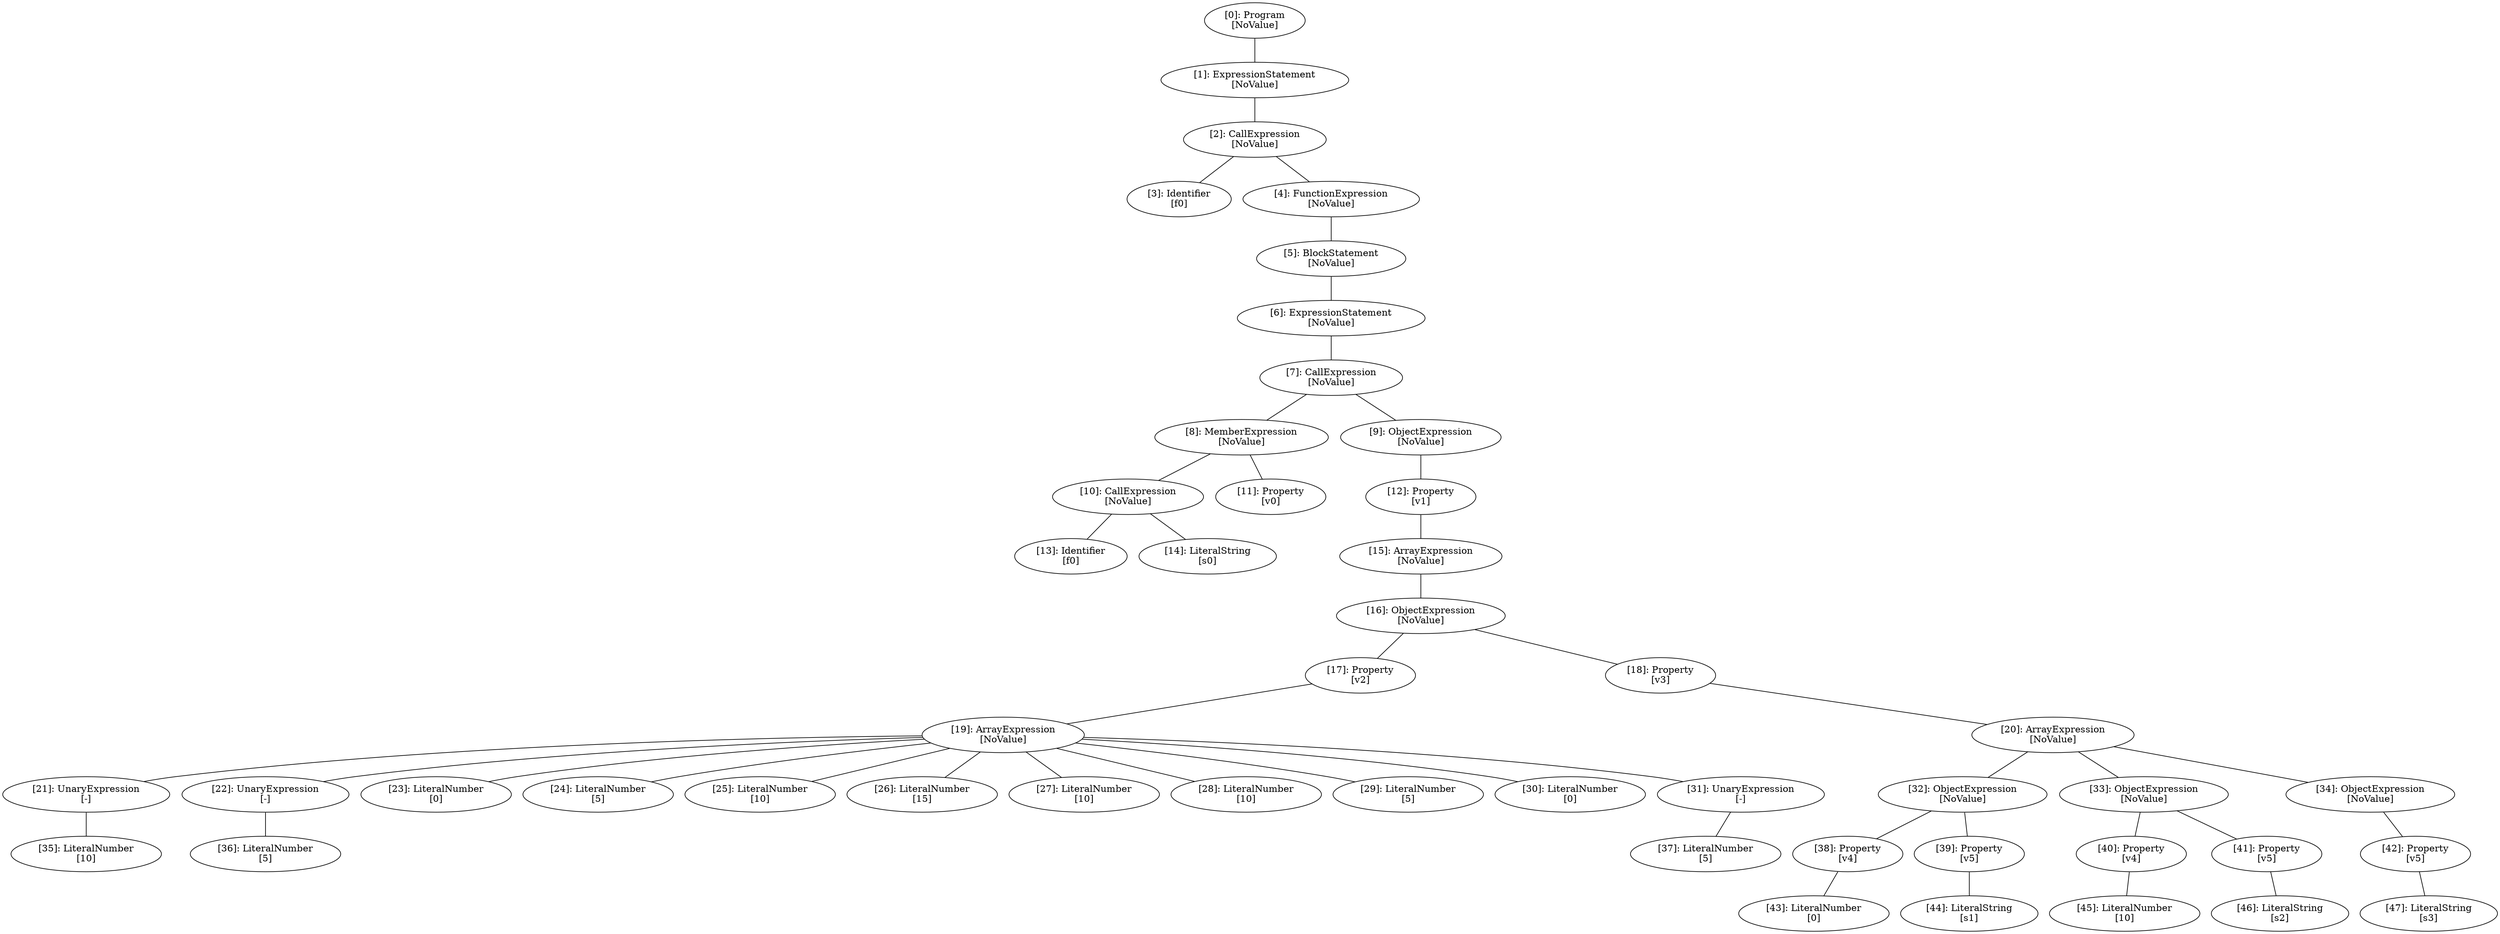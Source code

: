 // Result
graph {
	0 [label="[0]: Program
[NoValue]"]
	1 [label="[1]: ExpressionStatement
[NoValue]"]
	2 [label="[2]: CallExpression
[NoValue]"]
	3 [label="[3]: Identifier
[f0]"]
	4 [label="[4]: FunctionExpression
[NoValue]"]
	5 [label="[5]: BlockStatement
[NoValue]"]
	6 [label="[6]: ExpressionStatement
[NoValue]"]
	7 [label="[7]: CallExpression
[NoValue]"]
	8 [label="[8]: MemberExpression
[NoValue]"]
	9 [label="[9]: ObjectExpression
[NoValue]"]
	10 [label="[10]: CallExpression
[NoValue]"]
	11 [label="[11]: Property
[v0]"]
	12 [label="[12]: Property
[v1]"]
	13 [label="[13]: Identifier
[f0]"]
	14 [label="[14]: LiteralString
[s0]"]
	15 [label="[15]: ArrayExpression
[NoValue]"]
	16 [label="[16]: ObjectExpression
[NoValue]"]
	17 [label="[17]: Property
[v2]"]
	18 [label="[18]: Property
[v3]"]
	19 [label="[19]: ArrayExpression
[NoValue]"]
	20 [label="[20]: ArrayExpression
[NoValue]"]
	21 [label="[21]: UnaryExpression
[-]"]
	22 [label="[22]: UnaryExpression
[-]"]
	23 [label="[23]: LiteralNumber
[0]"]
	24 [label="[24]: LiteralNumber
[5]"]
	25 [label="[25]: LiteralNumber
[10]"]
	26 [label="[26]: LiteralNumber
[15]"]
	27 [label="[27]: LiteralNumber
[10]"]
	28 [label="[28]: LiteralNumber
[10]"]
	29 [label="[29]: LiteralNumber
[5]"]
	30 [label="[30]: LiteralNumber
[0]"]
	31 [label="[31]: UnaryExpression
[-]"]
	32 [label="[32]: ObjectExpression
[NoValue]"]
	33 [label="[33]: ObjectExpression
[NoValue]"]
	34 [label="[34]: ObjectExpression
[NoValue]"]
	35 [label="[35]: LiteralNumber
[10]"]
	36 [label="[36]: LiteralNumber
[5]"]
	37 [label="[37]: LiteralNumber
[5]"]
	38 [label="[38]: Property
[v4]"]
	39 [label="[39]: Property
[v5]"]
	40 [label="[40]: Property
[v4]"]
	41 [label="[41]: Property
[v5]"]
	42 [label="[42]: Property
[v5]"]
	43 [label="[43]: LiteralNumber
[0]"]
	44 [label="[44]: LiteralString
[s1]"]
	45 [label="[45]: LiteralNumber
[10]"]
	46 [label="[46]: LiteralString
[s2]"]
	47 [label="[47]: LiteralString
[s3]"]
	0 -- 1
	1 -- 2
	2 -- 3
	2 -- 4
	4 -- 5
	5 -- 6
	6 -- 7
	7 -- 8
	7 -- 9
	8 -- 10
	8 -- 11
	9 -- 12
	10 -- 13
	10 -- 14
	12 -- 15
	15 -- 16
	16 -- 17
	16 -- 18
	17 -- 19
	18 -- 20
	19 -- 21
	19 -- 22
	19 -- 23
	19 -- 24
	19 -- 25
	19 -- 26
	19 -- 27
	19 -- 28
	19 -- 29
	19 -- 30
	19 -- 31
	20 -- 32
	20 -- 33
	20 -- 34
	21 -- 35
	22 -- 36
	31 -- 37
	32 -- 38
	32 -- 39
	33 -- 40
	33 -- 41
	34 -- 42
	38 -- 43
	39 -- 44
	40 -- 45
	41 -- 46
	42 -- 47
}
